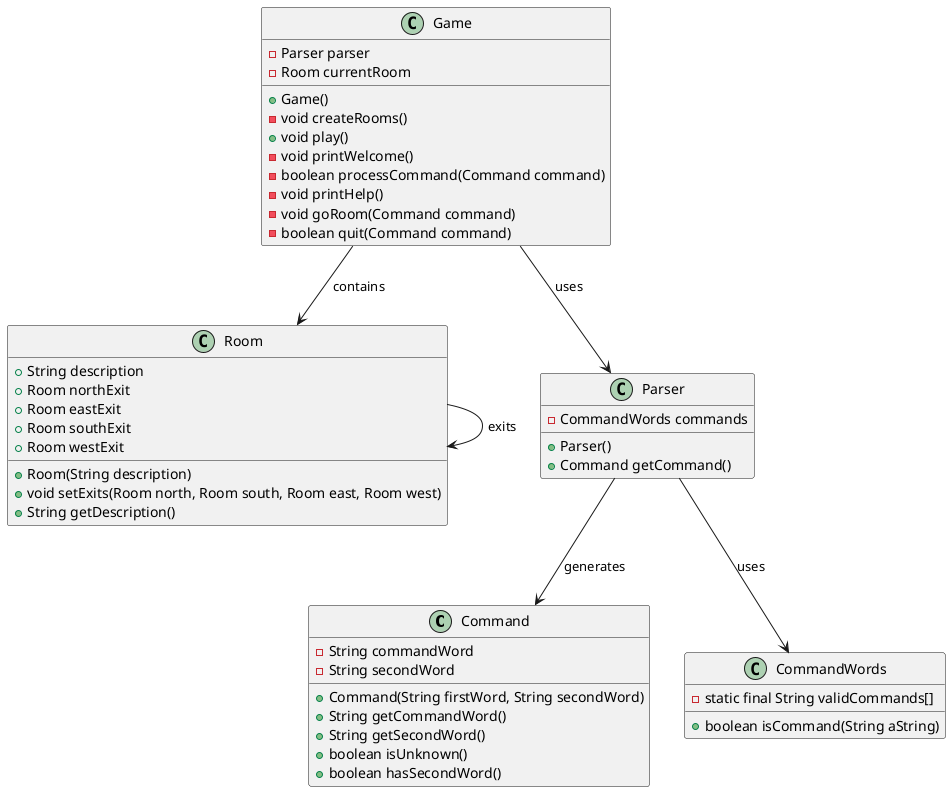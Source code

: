 @startuml zul
class Command {
  - String commandWord
  - String secondWord

  + Command(String firstWord, String secondWord)
  + String getCommandWord()
  + String getSecondWord()
  + boolean isUnknown()
  + boolean hasSecondWord()
}

class CommandWords {
  - static final String validCommands[]

  + boolean isCommand(String aString)
}

class Room {
  + String description
  + Room northExit
  + Room eastExit
  + Room southExit
  + Room westExit

  + Room(String description)
  + void setExits(Room north, Room south, Room east, Room west)
  + String getDescription()
}

class Parser {
  - CommandWords commands

  + Parser()
  + Command getCommand()
}


class Game {
  - Parser parser
  - Room currentRoom

  + Game()
  - void createRooms()
  + void play()
  - void printWelcome()
  - boolean processCommand(Command command)
  - void printHelp()
  - void goRoom(Command command)
  - boolean quit(Command command)
}

Game --> Parser : uses
Game --> Room : contains
Parser --> Command : generates
Parser --> CommandWords : uses
Room --> Room : exits
@enduml